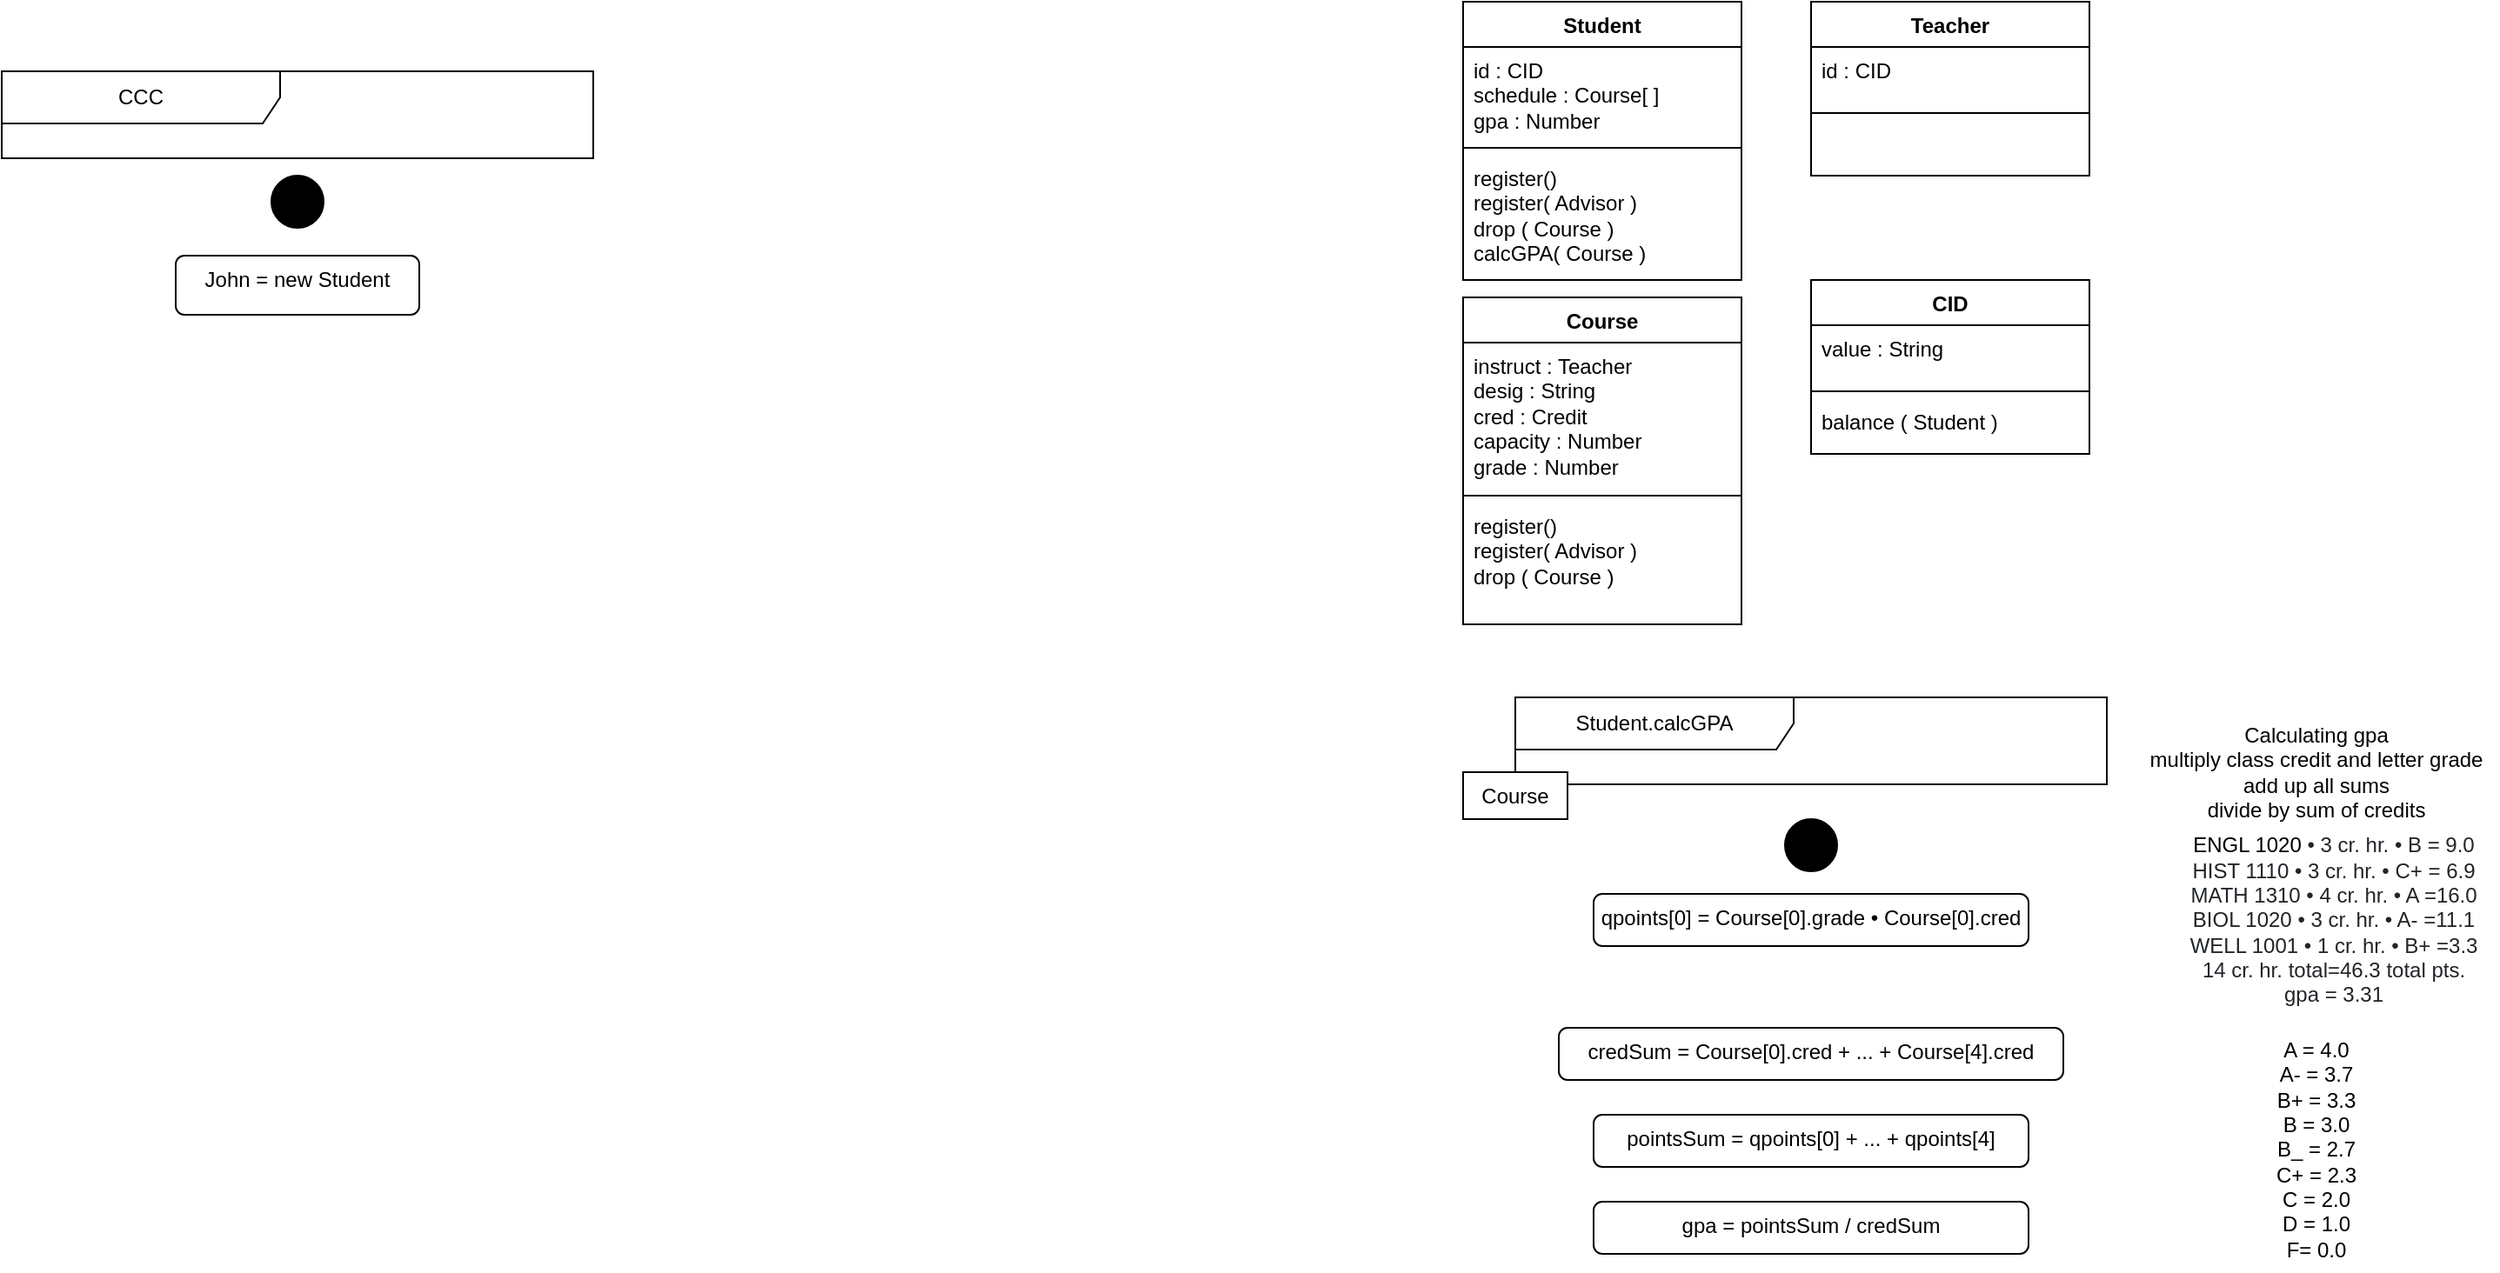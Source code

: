 <mxfile version="21.2.8" type="device" pages="2">
  <diagram name="CCC" id="Bh_aaSimKVe7UjL6vj0u">
    <mxGraphModel dx="2924" dy="1194" grid="1" gridSize="10" guides="1" tooltips="1" connect="1" arrows="1" fold="1" page="1" pageScale="1" pageWidth="850" pageHeight="1100" background="none" math="0" shadow="0">
      <root>
        <mxCell id="0" />
        <mxCell id="1" parent="0" />
        <mxCell id="I48bW1KA2m8TP4DatBtY-1" value="Student" style="swimlane;fontStyle=1;align=center;verticalAlign=top;childLayout=stackLayout;horizontal=1;startSize=26;horizontalStack=0;resizeParent=1;resizeParentMax=0;resizeLast=0;collapsible=1;marginBottom=0;whiteSpace=wrap;html=1;" parent="1" vertex="1">
          <mxGeometry width="160" height="160" as="geometry" />
        </mxCell>
        <mxCell id="I48bW1KA2m8TP4DatBtY-2" value="id : CID&lt;br&gt;schedule : Course[ ]&lt;br&gt;gpa : Number" style="text;strokeColor=none;fillColor=none;align=left;verticalAlign=top;spacingLeft=4;spacingRight=4;overflow=hidden;rotatable=0;points=[[0,0.5],[1,0.5]];portConstraint=eastwest;whiteSpace=wrap;html=1;" parent="I48bW1KA2m8TP4DatBtY-1" vertex="1">
          <mxGeometry y="26" width="160" height="54" as="geometry" />
        </mxCell>
        <mxCell id="I48bW1KA2m8TP4DatBtY-3" value="" style="line;strokeWidth=1;fillColor=none;align=left;verticalAlign=middle;spacingTop=-1;spacingLeft=3;spacingRight=3;rotatable=0;labelPosition=right;points=[];portConstraint=eastwest;strokeColor=inherit;" parent="I48bW1KA2m8TP4DatBtY-1" vertex="1">
          <mxGeometry y="80" width="160" height="8" as="geometry" />
        </mxCell>
        <mxCell id="I48bW1KA2m8TP4DatBtY-4" value="register()&lt;br&gt;register( Advisor )&lt;br&gt;drop ( Course )&lt;br&gt;calcGPA( Course )" style="text;strokeColor=none;fillColor=none;align=left;verticalAlign=top;spacingLeft=4;spacingRight=4;overflow=hidden;rotatable=0;points=[[0,0.5],[1,0.5]];portConstraint=eastwest;whiteSpace=wrap;html=1;" parent="I48bW1KA2m8TP4DatBtY-1" vertex="1">
          <mxGeometry y="88" width="160" height="72" as="geometry" />
        </mxCell>
        <mxCell id="I48bW1KA2m8TP4DatBtY-5" value="Course" style="swimlane;fontStyle=1;align=center;verticalAlign=top;childLayout=stackLayout;horizontal=1;startSize=26;horizontalStack=0;resizeParent=1;resizeParentMax=0;resizeLast=0;collapsible=1;marginBottom=0;whiteSpace=wrap;html=1;" parent="1" vertex="1">
          <mxGeometry y="170" width="160" height="188" as="geometry" />
        </mxCell>
        <mxCell id="I48bW1KA2m8TP4DatBtY-6" value="instruct : Teacher&lt;br&gt;desig : String&lt;br&gt;cred : Credit&lt;br&gt;capacity : Number&lt;br&gt;grade : Number" style="text;strokeColor=none;fillColor=none;align=left;verticalAlign=top;spacingLeft=4;spacingRight=4;overflow=hidden;rotatable=0;points=[[0,0.5],[1,0.5]];portConstraint=eastwest;whiteSpace=wrap;html=1;" parent="I48bW1KA2m8TP4DatBtY-5" vertex="1">
          <mxGeometry y="26" width="160" height="84" as="geometry" />
        </mxCell>
        <mxCell id="I48bW1KA2m8TP4DatBtY-7" value="" style="line;strokeWidth=1;fillColor=none;align=left;verticalAlign=middle;spacingTop=-1;spacingLeft=3;spacingRight=3;rotatable=0;labelPosition=right;points=[];portConstraint=eastwest;strokeColor=inherit;" parent="I48bW1KA2m8TP4DatBtY-5" vertex="1">
          <mxGeometry y="110" width="160" height="8" as="geometry" />
        </mxCell>
        <mxCell id="I48bW1KA2m8TP4DatBtY-8" value="register()&lt;br&gt;register( Advisor )&lt;br&gt;drop ( Course )" style="text;strokeColor=none;fillColor=none;align=left;verticalAlign=top;spacingLeft=4;spacingRight=4;overflow=hidden;rotatable=0;points=[[0,0.5],[1,0.5]];portConstraint=eastwest;whiteSpace=wrap;html=1;" parent="I48bW1KA2m8TP4DatBtY-5" vertex="1">
          <mxGeometry y="118" width="160" height="70" as="geometry" />
        </mxCell>
        <mxCell id="I48bW1KA2m8TP4DatBtY-9" value="CID" style="swimlane;fontStyle=1;align=center;verticalAlign=top;childLayout=stackLayout;horizontal=1;startSize=26;horizontalStack=0;resizeParent=1;resizeParentMax=0;resizeLast=0;collapsible=1;marginBottom=0;whiteSpace=wrap;html=1;" parent="1" vertex="1">
          <mxGeometry x="200" y="160" width="160" height="100" as="geometry" />
        </mxCell>
        <mxCell id="I48bW1KA2m8TP4DatBtY-10" value="value : String" style="text;strokeColor=none;fillColor=none;align=left;verticalAlign=top;spacingLeft=4;spacingRight=4;overflow=hidden;rotatable=0;points=[[0,0.5],[1,0.5]];portConstraint=eastwest;whiteSpace=wrap;html=1;" parent="I48bW1KA2m8TP4DatBtY-9" vertex="1">
          <mxGeometry y="26" width="160" height="34" as="geometry" />
        </mxCell>
        <mxCell id="I48bW1KA2m8TP4DatBtY-11" value="" style="line;strokeWidth=1;fillColor=none;align=left;verticalAlign=middle;spacingTop=-1;spacingLeft=3;spacingRight=3;rotatable=0;labelPosition=right;points=[];portConstraint=eastwest;strokeColor=inherit;" parent="I48bW1KA2m8TP4DatBtY-9" vertex="1">
          <mxGeometry y="60" width="160" height="8" as="geometry" />
        </mxCell>
        <mxCell id="I48bW1KA2m8TP4DatBtY-12" value="balance ( Student )" style="text;strokeColor=none;fillColor=none;align=left;verticalAlign=top;spacingLeft=4;spacingRight=4;overflow=hidden;rotatable=0;points=[[0,0.5],[1,0.5]];portConstraint=eastwest;whiteSpace=wrap;html=1;" parent="I48bW1KA2m8TP4DatBtY-9" vertex="1">
          <mxGeometry y="68" width="160" height="32" as="geometry" />
        </mxCell>
        <mxCell id="I48bW1KA2m8TP4DatBtY-13" value="Teacher" style="swimlane;fontStyle=1;align=center;verticalAlign=top;childLayout=stackLayout;horizontal=1;startSize=26;horizontalStack=0;resizeParent=1;resizeParentMax=0;resizeLast=0;collapsible=1;marginBottom=0;whiteSpace=wrap;html=1;" parent="1" vertex="1">
          <mxGeometry x="200" width="160" height="100" as="geometry" />
        </mxCell>
        <mxCell id="I48bW1KA2m8TP4DatBtY-14" value="id : CID" style="text;strokeColor=none;fillColor=none;align=left;verticalAlign=top;spacingLeft=4;spacingRight=4;overflow=hidden;rotatable=0;points=[[0,0.5],[1,0.5]];portConstraint=eastwest;whiteSpace=wrap;html=1;" parent="I48bW1KA2m8TP4DatBtY-13" vertex="1">
          <mxGeometry y="26" width="160" height="34" as="geometry" />
        </mxCell>
        <mxCell id="I48bW1KA2m8TP4DatBtY-15" value="" style="line;strokeWidth=1;fillColor=none;align=left;verticalAlign=middle;spacingTop=-1;spacingLeft=3;spacingRight=3;rotatable=0;labelPosition=right;points=[];portConstraint=eastwest;strokeColor=inherit;" parent="I48bW1KA2m8TP4DatBtY-13" vertex="1">
          <mxGeometry y="60" width="160" height="8" as="geometry" />
        </mxCell>
        <mxCell id="I48bW1KA2m8TP4DatBtY-16" value="&amp;nbsp;" style="text;strokeColor=none;fillColor=none;align=left;verticalAlign=top;spacingLeft=4;spacingRight=4;overflow=hidden;rotatable=0;points=[[0,0.5],[1,0.5]];portConstraint=eastwest;whiteSpace=wrap;html=1;" parent="I48bW1KA2m8TP4DatBtY-13" vertex="1">
          <mxGeometry y="68" width="160" height="32" as="geometry" />
        </mxCell>
        <mxCell id="I48bW1KA2m8TP4DatBtY-17" value="Student.calcGPA" style="shape=umlFrame;whiteSpace=wrap;html=1;pointerEvents=0;recursiveResize=0;container=1;collapsible=0;width=160;" parent="1" vertex="1">
          <mxGeometry x="30" y="400" width="340" height="50" as="geometry" />
        </mxCell>
        <mxCell id="I48bW1KA2m8TP4DatBtY-18" value="" style="ellipse;fillColor=strokeColor;html=1;" parent="1" vertex="1">
          <mxGeometry x="185" y="470" width="30" height="30" as="geometry" />
        </mxCell>
        <mxCell id="I48bW1KA2m8TP4DatBtY-19" value="qpoints[0] = Course[0].grade&amp;nbsp;• Course[0].cred&lt;br&gt;&amp;nbsp;" style="html=1;align=center;verticalAlign=top;rounded=1;absoluteArcSize=1;arcSize=10;dashed=0;whiteSpace=wrap;" parent="1" vertex="1">
          <mxGeometry x="75" y="513" width="250" height="30" as="geometry" />
        </mxCell>
        <mxCell id="I48bW1KA2m8TP4DatBtY-22" value="Calculating gpa&lt;br&gt;multiply class credit and letter grade&lt;br&gt;add up all sums&lt;br&gt;divide by sum of credits" style="text;html=1;align=center;verticalAlign=middle;resizable=0;points=[];autosize=1;strokeColor=none;fillColor=none;" parent="1" vertex="1">
          <mxGeometry x="385" y="408" width="210" height="70" as="geometry" />
        </mxCell>
        <mxCell id="I48bW1KA2m8TP4DatBtY-23" value="A = 4.0&lt;br&gt;A- = 3.7&lt;br&gt;B+ = 3.3&lt;br&gt;B = 3.0&lt;br&gt;B_ = 2.7&lt;br&gt;C+ = 2.3&lt;br&gt;C = 2.0&lt;br&gt;D = 1.0&lt;br&gt;F= 0.0" style="text;html=1;align=center;verticalAlign=middle;resizable=0;points=[];autosize=1;strokeColor=none;fillColor=none;" parent="1" vertex="1">
          <mxGeometry x="455" y="590" width="70" height="140" as="geometry" />
        </mxCell>
        <mxCell id="I48bW1KA2m8TP4DatBtY-24" value="&lt;font style=&quot;font-size: 12px;&quot;&gt;ENGL 1020&lt;span style=&quot;color: rgb(33, 37, 41); font-family: &amp;quot;Maven Pro&amp;quot;, sans-serif; text-align: start; background-color: rgb(255, 255, 255);&quot;&gt;&amp;nbsp;• 3 cr. hr. • B = 9.0&lt;/span&gt;&lt;br style=&quot;box-sizing: border-box; color: rgb(33, 37, 41); font-family: &amp;quot;Maven Pro&amp;quot;, sans-serif; text-align: start; background-color: rgb(255, 255, 255);&quot;&gt;&lt;span style=&quot;box-sizing: border-box; color: rgb(33, 37, 41); font-family: &amp;quot;Maven Pro&amp;quot;, sans-serif; text-align: start; background-color: rgb(255, 255, 255);&quot;&gt;HIST 1110&lt;/span&gt;&lt;span style=&quot;color: rgb(33, 37, 41); font-family: &amp;quot;Maven Pro&amp;quot;, sans-serif; text-align: start; background-color: rgb(255, 255, 255);&quot;&gt;&amp;nbsp;• 3 cr. hr. • C+ = 6.9&lt;/span&gt;&lt;br style=&quot;box-sizing: border-box; color: rgb(33, 37, 41); font-family: &amp;quot;Maven Pro&amp;quot;, sans-serif; text-align: start; background-color: rgb(255, 255, 255);&quot;&gt;&lt;span style=&quot;box-sizing: border-box; color: rgb(33, 37, 41); font-family: &amp;quot;Maven Pro&amp;quot;, sans-serif; text-align: start; background-color: rgb(255, 255, 255);&quot;&gt;MATH 1310&lt;/span&gt;&lt;span style=&quot;color: rgb(33, 37, 41); font-family: &amp;quot;Maven Pro&amp;quot;, sans-serif; text-align: start; background-color: rgb(255, 255, 255);&quot;&gt;&amp;nbsp;• 4 cr. hr. • A =16.0&lt;/span&gt;&lt;br style=&quot;box-sizing: border-box; color: rgb(33, 37, 41); font-family: &amp;quot;Maven Pro&amp;quot;, sans-serif; text-align: start; background-color: rgb(255, 255, 255);&quot;&gt;&lt;span style=&quot;box-sizing: border-box; color: rgb(33, 37, 41); font-family: &amp;quot;Maven Pro&amp;quot;, sans-serif; text-align: start; background-color: rgb(255, 255, 255);&quot;&gt;BIOL 1020&lt;/span&gt;&lt;span style=&quot;color: rgb(33, 37, 41); font-family: &amp;quot;Maven Pro&amp;quot;, sans-serif; text-align: start; background-color: rgb(255, 255, 255);&quot;&gt;&amp;nbsp;• 3 cr. hr. • A- =11.1&lt;/span&gt;&lt;br style=&quot;box-sizing: border-box; color: rgb(33, 37, 41); font-family: &amp;quot;Maven Pro&amp;quot;, sans-serif; text-align: start; background-color: rgb(255, 255, 255);&quot;&gt;&lt;span style=&quot;box-sizing: border-box; color: rgb(33, 37, 41); font-family: &amp;quot;Maven Pro&amp;quot;, sans-serif; text-align: start; background-color: rgb(255, 255, 255);&quot;&gt;WELL 1001&lt;/span&gt;&lt;span style=&quot;color: rgb(33, 37, 41); font-family: &amp;quot;Maven Pro&amp;quot;, sans-serif; text-align: start; background-color: rgb(255, 255, 255);&quot;&gt;&amp;nbsp;• 1 cr. hr. • B+ =3.3&lt;/span&gt;&lt;br style=&quot;box-sizing: border-box; color: rgb(33, 37, 41); font-family: &amp;quot;Maven Pro&amp;quot;, sans-serif; text-align: start; background-color: rgb(255, 255, 255);&quot;&gt;&lt;span style=&quot;color: rgb(33, 37, 41); font-family: &amp;quot;Maven Pro&amp;quot;, sans-serif; text-align: start; background-color: rgb(255, 255, 255);&quot;&gt;14 cr. hr. total=46.3 total pts.&lt;br&gt;gpa = 3.31&lt;br&gt;&lt;/span&gt;&lt;/font&gt;" style="text;html=1;align=center;verticalAlign=middle;resizable=0;points=[];autosize=1;strokeColor=none;fillColor=none;" parent="1" vertex="1">
          <mxGeometry x="405" y="473" width="190" height="110" as="geometry" />
        </mxCell>
        <mxCell id="I48bW1KA2m8TP4DatBtY-25" value="Course" style="html=1;align=center;verticalAlign=middle;rounded=0;absoluteArcSize=1;arcSize=10;dashed=0;whiteSpace=wrap;" parent="1" vertex="1">
          <mxGeometry y="443" width="60" height="27" as="geometry" />
        </mxCell>
        <mxCell id="whFU2kCu_9axx9TU3cCL-2" value="CCC" style="shape=umlFrame;whiteSpace=wrap;html=1;pointerEvents=0;recursiveResize=0;container=1;collapsible=0;width=160;" parent="1" vertex="1">
          <mxGeometry x="-840" y="40" width="340" height="50" as="geometry" />
        </mxCell>
        <mxCell id="whFU2kCu_9axx9TU3cCL-3" value="" style="ellipse;fillColor=strokeColor;html=1;" parent="1" vertex="1">
          <mxGeometry x="-685" y="100" width="30" height="30" as="geometry" />
        </mxCell>
        <mxCell id="whFU2kCu_9axx9TU3cCL-4" value="John = new Student" style="html=1;align=center;verticalAlign=top;rounded=1;absoluteArcSize=1;arcSize=10;dashed=0;whiteSpace=wrap;" parent="1" vertex="1">
          <mxGeometry x="-740" y="146" width="140" height="34" as="geometry" />
        </mxCell>
        <mxCell id="k4bTbu49vwtvxRk3fbyf-1" value="credSum = Course[0].cred + ... + Course[4].cred" style="html=1;align=center;verticalAlign=top;rounded=1;absoluteArcSize=1;arcSize=10;dashed=0;whiteSpace=wrap;" vertex="1" parent="1">
          <mxGeometry x="55" y="590" width="290" height="30" as="geometry" />
        </mxCell>
        <mxCell id="k4bTbu49vwtvxRk3fbyf-2" value="pointsSum = qpoints[0] + ... + qpoints[4]" style="html=1;align=center;verticalAlign=top;rounded=1;absoluteArcSize=1;arcSize=10;dashed=0;whiteSpace=wrap;" vertex="1" parent="1">
          <mxGeometry x="75" y="640" width="250" height="30" as="geometry" />
        </mxCell>
        <mxCell id="k4bTbu49vwtvxRk3fbyf-3" value="gpa = pointsSum / credSum" style="html=1;align=center;verticalAlign=top;rounded=1;absoluteArcSize=1;arcSize=10;dashed=0;whiteSpace=wrap;" vertex="1" parent="1">
          <mxGeometry x="75" y="690" width="250" height="30" as="geometry" />
        </mxCell>
      </root>
    </mxGraphModel>
  </diagram>
  <diagram id="yT1HxiPsiRFMdC58yNsr" name="Item">
    <mxGraphModel dx="1024" dy="1194" grid="1" gridSize="10" guides="1" tooltips="1" connect="1" arrows="1" fold="1" page="1" pageScale="1" pageWidth="850" pageHeight="1100" math="0" shadow="0">
      <root>
        <mxCell id="0" />
        <mxCell id="1" parent="0" />
        <mxCell id="Rofi-ecD6lDw7zpWpLXX-1" value="&lt;p style=&quot;margin:0px;margin-top:4px;text-align:center;&quot;&gt;&lt;b&gt;Item&lt;/b&gt;&lt;/p&gt;&lt;hr size=&quot;1&quot;&gt;&lt;p style=&quot;margin:0px;margin-left:4px;&quot;&gt;value : object&lt;/p&gt;&lt;p style=&quot;margin:0px;margin-left:4px;&quot;&gt;below : Item&lt;/p&gt;&lt;p style=&quot;margin:0px;margin-left:4px;&quot;&gt;above : Item&lt;/p&gt;&lt;hr size=&quot;1&quot;&gt;&lt;p style=&quot;margin:0px;margin-left:4px;&quot;&gt;Item( thing : object )&lt;/p&gt;&lt;p style=&quot;margin:0px;margin-left:4px;&quot;&gt;insertBelow( thing : object )&lt;/p&gt;&lt;p style=&quot;margin:0px;margin-left:4px;&quot;&gt;insertAbove( thing : object )&lt;/p&gt;" style="verticalAlign=top;align=left;overflow=fill;fontSize=12;fontFamily=Helvetica;html=1;" vertex="1" parent="1">
          <mxGeometry width="160" height="140" as="geometry" />
        </mxCell>
        <mxCell id="Rofi-ecD6lDw7zpWpLXX-2" value="Item.Item" style="shape=umlFrame;whiteSpace=wrap;html=1;width=120;height=20;boundedLbl=1;verticalAlign=middle;align=left;spacingLeft=5;" vertex="1" parent="1">
          <mxGeometry x="43.75" y="186.89" width="210" height="280" as="geometry" />
        </mxCell>
        <mxCell id="Rofi-ecD6lDw7zpWpLXX-3" style="edgeStyle=orthogonalEdgeStyle;rounded=0;orthogonalLoop=1;jettySize=auto;html=1;entryX=0.5;entryY=0;entryDx=0;entryDy=0;endArrow=classic;endFill=1;" edge="1" parent="1" source="Rofi-ecD6lDw7zpWpLXX-4" target="Rofi-ecD6lDw7zpWpLXX-6">
          <mxGeometry relative="1" as="geometry" />
        </mxCell>
        <mxCell id="Rofi-ecD6lDw7zpWpLXX-4" value="" style="ellipse;fillColor=strokeColor;html=1;" vertex="1" parent="1">
          <mxGeometry x="126.25" y="212.19" width="30" height="30" as="geometry" />
        </mxCell>
        <mxCell id="Rofi-ecD6lDw7zpWpLXX-5" style="edgeStyle=orthogonalEdgeStyle;rounded=0;orthogonalLoop=1;jettySize=auto;html=1;entryX=0.5;entryY=0;entryDx=0;entryDy=0;" edge="1" parent="1" source="Rofi-ecD6lDw7zpWpLXX-6">
          <mxGeometry relative="1" as="geometry">
            <mxPoint x="141.25" y="337.83" as="targetPoint" />
          </mxGeometry>
        </mxCell>
        <mxCell id="Rofi-ecD6lDw7zpWpLXX-6" value="this.value = thing" style="html=1;align=center;verticalAlign=top;rounded=1;absoluteArcSize=1;arcSize=10;dashed=0;whiteSpace=wrap;" vertex="1" parent="1">
          <mxGeometry x="75" y="281.59" width="132.5" height="33.76" as="geometry" />
        </mxCell>
        <mxCell id="Rofi-ecD6lDw7zpWpLXX-7" style="edgeStyle=orthogonalEdgeStyle;rounded=0;orthogonalLoop=1;jettySize=auto;html=1;entryX=0.5;entryY=0;entryDx=0;entryDy=0;endArrow=classic;endFill=1;" edge="1" parent="1" source="Rofi-ecD6lDw7zpWpLXX-8" target="Rofi-ecD6lDw7zpWpLXX-9">
          <mxGeometry relative="1" as="geometry" />
        </mxCell>
        <mxCell id="Rofi-ecD6lDw7zpWpLXX-8" value="this.below = null&lt;br&gt;this.above = null" style="html=1;align=center;verticalAlign=top;rounded=1;absoluteArcSize=1;arcSize=10;dashed=0;whiteSpace=wrap;" vertex="1" parent="1">
          <mxGeometry x="70" y="340" width="142.5" height="41.59" as="geometry" />
        </mxCell>
        <mxCell id="Rofi-ecD6lDw7zpWpLXX-9" value="" style="ellipse;html=1;shape=endState;fillColor=strokeColor;" vertex="1" parent="1">
          <mxGeometry x="126.25" y="411.59" width="30" height="30" as="geometry" />
        </mxCell>
        <mxCell id="Rofi-ecD6lDw7zpWpLXX-10" value="thing" style="rounded=0;whiteSpace=wrap;html=1;" vertex="1" parent="1">
          <mxGeometry y="217.49" width="70" height="24.7" as="geometry" />
        </mxCell>
        <mxCell id="Rofi-ecD6lDw7zpWpLXX-11" value="Item.insertBelow" style="shape=umlFrame;whiteSpace=wrap;html=1;width=120;height=20;boundedLbl=1;verticalAlign=middle;align=left;spacingLeft=5;" vertex="1" parent="1">
          <mxGeometry x="280" y="480" width="400" height="466.89" as="geometry" />
        </mxCell>
        <mxCell id="Rofi-ecD6lDw7zpWpLXX-12" value="thing" style="rounded=0;whiteSpace=wrap;html=1;" vertex="1" parent="1">
          <mxGeometry x="240" y="521.59" width="70" height="24.7" as="geometry" />
        </mxCell>
        <mxCell id="Rofi-ecD6lDw7zpWpLXX-13" style="edgeStyle=orthogonalEdgeStyle;rounded=0;orthogonalLoop=1;jettySize=auto;html=1;entryX=0.5;entryY=0;entryDx=0;entryDy=0;endArrow=classic;endFill=1;" edge="1" parent="1" source="Rofi-ecD6lDw7zpWpLXX-14" target="Rofi-ecD6lDw7zpWpLXX-16">
          <mxGeometry relative="1" as="geometry" />
        </mxCell>
        <mxCell id="Rofi-ecD6lDw7zpWpLXX-14" value="" style="ellipse;fillColor=strokeColor;html=1;" vertex="1" parent="1">
          <mxGeometry x="400" y="516.29" width="30" height="30" as="geometry" />
        </mxCell>
        <mxCell id="Rofi-ecD6lDw7zpWpLXX-15" style="edgeStyle=orthogonalEdgeStyle;rounded=0;orthogonalLoop=1;jettySize=auto;html=1;entryX=0.5;entryY=0;entryDx=0;entryDy=0;endArrow=classic;endFill=1;" edge="1" parent="1" source="Rofi-ecD6lDw7zpWpLXX-16" target="Rofi-ecD6lDw7zpWpLXX-19">
          <mxGeometry relative="1" as="geometry" />
        </mxCell>
        <mxCell id="Rofi-ecD6lDw7zpWpLXX-16" value="newItem = new Item( thing)&amp;nbsp;&lt;br&gt;newItem.above = this" style="html=1;align=center;verticalAlign=top;rounded=1;absoluteArcSize=1;arcSize=10;dashed=0;whiteSpace=wrap;" vertex="1" parent="1">
          <mxGeometry x="324.38" y="573.13" width="181.25" height="33.76" as="geometry" />
        </mxCell>
        <mxCell id="Rofi-ecD6lDw7zpWpLXX-17" style="edgeStyle=orthogonalEdgeStyle;rounded=0;orthogonalLoop=1;jettySize=auto;html=1;entryX=0.577;entryY=0.036;entryDx=0;entryDy=0;entryPerimeter=0;endArrow=classic;endFill=1;" edge="1" parent="1" source="Rofi-ecD6lDw7zpWpLXX-19" target="Rofi-ecD6lDw7zpWpLXX-21">
          <mxGeometry relative="1" as="geometry">
            <Array as="points">
              <mxPoint x="573" y="646.89" />
            </Array>
          </mxGeometry>
        </mxCell>
        <mxCell id="Rofi-ecD6lDw7zpWpLXX-18" style="edgeStyle=orthogonalEdgeStyle;rounded=0;orthogonalLoop=1;jettySize=auto;html=1;entryX=0.144;entryY=0.59;entryDx=0;entryDy=0;entryPerimeter=0;endArrow=classic;endFill=1;" edge="1" parent="1" source="Rofi-ecD6lDw7zpWpLXX-19" target="Rofi-ecD6lDw7zpWpLXX-23">
          <mxGeometry relative="1" as="geometry">
            <Array as="points">
              <mxPoint x="310" y="646.89" />
              <mxPoint x="310" y="756.89" />
              <mxPoint x="415" y="756.89" />
            </Array>
          </mxGeometry>
        </mxCell>
        <mxCell id="Rofi-ecD6lDw7zpWpLXX-19" value="this.below is not null" style="rhombus;" vertex="1" parent="1">
          <mxGeometry x="340" y="631.89" width="149.99" height="30" as="geometry" />
        </mxCell>
        <mxCell id="Rofi-ecD6lDw7zpWpLXX-20" style="edgeStyle=orthogonalEdgeStyle;rounded=0;orthogonalLoop=1;jettySize=auto;html=1;entryX=0.31;entryY=0.353;entryDx=0;entryDy=0;entryPerimeter=0;endArrow=classic;endFill=1;" edge="1" parent="1" source="Rofi-ecD6lDw7zpWpLXX-21" target="Rofi-ecD6lDw7zpWpLXX-23">
          <mxGeometry relative="1" as="geometry">
            <Array as="points">
              <mxPoint x="559" y="756.89" />
              <mxPoint x="434" y="756.89" />
            </Array>
          </mxGeometry>
        </mxCell>
        <mxCell id="Rofi-ecD6lDw7zpWpLXX-21" value="newItem.below = this.below&amp;nbsp;&lt;br&gt;this.below.above = newItem" style="html=1;align=center;verticalAlign=top;rounded=1;absoluteArcSize=1;arcSize=10;dashed=0;whiteSpace=wrap;" vertex="1" parent="1">
          <mxGeometry x="468.75" y="686.89" width="181.25" height="40" as="geometry" />
        </mxCell>
        <mxCell id="Rofi-ecD6lDw7zpWpLXX-22" style="edgeStyle=orthogonalEdgeStyle;rounded=0;orthogonalLoop=1;jettySize=auto;html=1;entryX=0.5;entryY=0;entryDx=0;entryDy=0;endArrow=classic;endFill=1;" edge="1" parent="1" source="Rofi-ecD6lDw7zpWpLXX-23" target="Rofi-ecD6lDw7zpWpLXX-25">
          <mxGeometry relative="1" as="geometry" />
        </mxCell>
        <mxCell id="Rofi-ecD6lDw7zpWpLXX-23" value="" style="html=1;points=[];perimeter=orthogonalPerimeter;fillColor=strokeColor;rotation=90;" vertex="1" parent="1">
          <mxGeometry x="420" y="756.89" width="5" height="80" as="geometry" />
        </mxCell>
        <mxCell id="Rofi-ecD6lDw7zpWpLXX-24" style="edgeStyle=orthogonalEdgeStyle;rounded=0;orthogonalLoop=1;jettySize=auto;html=1;entryX=0.5;entryY=0;entryDx=0;entryDy=0;endArrow=classic;endFill=1;" edge="1" parent="1" source="Rofi-ecD6lDw7zpWpLXX-25" target="Rofi-ecD6lDw7zpWpLXX-26">
          <mxGeometry relative="1" as="geometry" />
        </mxCell>
        <mxCell id="Rofi-ecD6lDw7zpWpLXX-25" value="this.below = newItem" style="html=1;align=center;verticalAlign=top;rounded=1;absoluteArcSize=1;arcSize=10;dashed=0;whiteSpace=wrap;" vertex="1" parent="1">
          <mxGeometry x="331.87" y="826.89" width="181.25" height="33.76" as="geometry" />
        </mxCell>
        <mxCell id="Rofi-ecD6lDw7zpWpLXX-26" value="" style="ellipse;html=1;shape=endState;fillColor=strokeColor;" vertex="1" parent="1">
          <mxGeometry x="407.5" y="896.89" width="30" height="30" as="geometry" />
        </mxCell>
        <mxCell id="Rofi-ecD6lDw7zpWpLXX-27" value="Item.insertAbove" style="shape=umlFrame;whiteSpace=wrap;html=1;width=120;height=20;boundedLbl=1;verticalAlign=middle;align=left;spacingLeft=5;" vertex="1" parent="1">
          <mxGeometry x="280" width="400" height="466.89" as="geometry" />
        </mxCell>
        <mxCell id="Rofi-ecD6lDw7zpWpLXX-28" value="thing" style="rounded=0;whiteSpace=wrap;html=1;" vertex="1" parent="1">
          <mxGeometry x="240" y="41.59" width="70" height="24.7" as="geometry" />
        </mxCell>
        <mxCell id="Rofi-ecD6lDw7zpWpLXX-29" style="edgeStyle=orthogonalEdgeStyle;rounded=0;orthogonalLoop=1;jettySize=auto;html=1;entryX=0.5;entryY=0;entryDx=0;entryDy=0;endArrow=classic;endFill=1;" edge="1" parent="1" source="Rofi-ecD6lDw7zpWpLXX-30" target="Rofi-ecD6lDw7zpWpLXX-32">
          <mxGeometry relative="1" as="geometry" />
        </mxCell>
        <mxCell id="Rofi-ecD6lDw7zpWpLXX-30" value="" style="ellipse;fillColor=strokeColor;html=1;" vertex="1" parent="1">
          <mxGeometry x="400" y="36.29" width="30" height="30" as="geometry" />
        </mxCell>
        <mxCell id="Rofi-ecD6lDw7zpWpLXX-31" style="edgeStyle=orthogonalEdgeStyle;rounded=0;orthogonalLoop=1;jettySize=auto;html=1;entryX=0.5;entryY=0;entryDx=0;entryDy=0;endArrow=classic;endFill=1;" edge="1" parent="1" source="Rofi-ecD6lDw7zpWpLXX-32" target="Rofi-ecD6lDw7zpWpLXX-35">
          <mxGeometry relative="1" as="geometry" />
        </mxCell>
        <mxCell id="Rofi-ecD6lDw7zpWpLXX-32" value="newItem = new Item( thing)&amp;nbsp;&lt;br&gt;newItem.below = this" style="html=1;align=center;verticalAlign=top;rounded=1;absoluteArcSize=1;arcSize=10;dashed=0;whiteSpace=wrap;" vertex="1" parent="1">
          <mxGeometry x="324.38" y="93.13" width="181.25" height="33.76" as="geometry" />
        </mxCell>
        <mxCell id="Rofi-ecD6lDw7zpWpLXX-33" style="edgeStyle=orthogonalEdgeStyle;rounded=0;orthogonalLoop=1;jettySize=auto;html=1;entryX=0.577;entryY=0.036;entryDx=0;entryDy=0;entryPerimeter=0;endArrow=classic;endFill=1;" edge="1" parent="1" source="Rofi-ecD6lDw7zpWpLXX-35" target="Rofi-ecD6lDw7zpWpLXX-37">
          <mxGeometry relative="1" as="geometry">
            <Array as="points">
              <mxPoint x="573" y="166.89" />
            </Array>
          </mxGeometry>
        </mxCell>
        <mxCell id="Rofi-ecD6lDw7zpWpLXX-34" style="edgeStyle=orthogonalEdgeStyle;rounded=0;orthogonalLoop=1;jettySize=auto;html=1;entryX=0.144;entryY=0.59;entryDx=0;entryDy=0;entryPerimeter=0;endArrow=classic;endFill=1;" edge="1" parent="1" source="Rofi-ecD6lDw7zpWpLXX-35" target="Rofi-ecD6lDw7zpWpLXX-39">
          <mxGeometry relative="1" as="geometry">
            <Array as="points">
              <mxPoint x="310" y="166.89" />
              <mxPoint x="310" y="276.89" />
              <mxPoint x="415" y="276.89" />
            </Array>
          </mxGeometry>
        </mxCell>
        <mxCell id="Rofi-ecD6lDw7zpWpLXX-35" value="this.above is not null" style="rhombus;" vertex="1" parent="1">
          <mxGeometry x="340" y="151.89" width="149.99" height="30" as="geometry" />
        </mxCell>
        <mxCell id="Rofi-ecD6lDw7zpWpLXX-36" style="edgeStyle=orthogonalEdgeStyle;rounded=0;orthogonalLoop=1;jettySize=auto;html=1;entryX=0.31;entryY=0.353;entryDx=0;entryDy=0;entryPerimeter=0;endArrow=classic;endFill=1;" edge="1" parent="1" source="Rofi-ecD6lDw7zpWpLXX-37" target="Rofi-ecD6lDw7zpWpLXX-39">
          <mxGeometry relative="1" as="geometry">
            <Array as="points">
              <mxPoint x="559" y="276.89" />
              <mxPoint x="434" y="276.89" />
            </Array>
          </mxGeometry>
        </mxCell>
        <mxCell id="Rofi-ecD6lDw7zpWpLXX-37" value="newItem.above = this.above&amp;nbsp;&lt;br&gt;this.above.below = newItem" style="html=1;align=center;verticalAlign=top;rounded=1;absoluteArcSize=1;arcSize=10;dashed=0;whiteSpace=wrap;" vertex="1" parent="1">
          <mxGeometry x="468.75" y="206.89" width="181.25" height="40" as="geometry" />
        </mxCell>
        <mxCell id="Rofi-ecD6lDw7zpWpLXX-38" style="edgeStyle=orthogonalEdgeStyle;rounded=0;orthogonalLoop=1;jettySize=auto;html=1;entryX=0.5;entryY=0;entryDx=0;entryDy=0;endArrow=classic;endFill=1;" edge="1" parent="1" source="Rofi-ecD6lDw7zpWpLXX-39" target="Rofi-ecD6lDw7zpWpLXX-41">
          <mxGeometry relative="1" as="geometry" />
        </mxCell>
        <mxCell id="Rofi-ecD6lDw7zpWpLXX-39" value="" style="html=1;points=[];perimeter=orthogonalPerimeter;fillColor=strokeColor;rotation=90;" vertex="1" parent="1">
          <mxGeometry x="420" y="276.89" width="5" height="80" as="geometry" />
        </mxCell>
        <mxCell id="Rofi-ecD6lDw7zpWpLXX-40" style="edgeStyle=orthogonalEdgeStyle;rounded=0;orthogonalLoop=1;jettySize=auto;html=1;entryX=0.5;entryY=0;entryDx=0;entryDy=0;endArrow=classic;endFill=1;" edge="1" parent="1" source="Rofi-ecD6lDw7zpWpLXX-41" target="Rofi-ecD6lDw7zpWpLXX-42">
          <mxGeometry relative="1" as="geometry" />
        </mxCell>
        <mxCell id="Rofi-ecD6lDw7zpWpLXX-41" value="this.below = newItem" style="html=1;align=center;verticalAlign=top;rounded=1;absoluteArcSize=1;arcSize=10;dashed=0;whiteSpace=wrap;" vertex="1" parent="1">
          <mxGeometry x="331.87" y="346.89" width="181.25" height="33.76" as="geometry" />
        </mxCell>
        <mxCell id="Rofi-ecD6lDw7zpWpLXX-42" value="" style="ellipse;html=1;shape=endState;fillColor=strokeColor;" vertex="1" parent="1">
          <mxGeometry x="407.5" y="416.89" width="30" height="30" as="geometry" />
        </mxCell>
      </root>
    </mxGraphModel>
  </diagram>
</mxfile>
